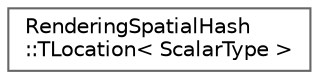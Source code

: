digraph "Graphical Class Hierarchy"
{
 // INTERACTIVE_SVG=YES
 // LATEX_PDF_SIZE
  bgcolor="transparent";
  edge [fontname=Helvetica,fontsize=10,labelfontname=Helvetica,labelfontsize=10];
  node [fontname=Helvetica,fontsize=10,shape=box,height=0.2,width=0.4];
  rankdir="LR";
  Node0 [id="Node000000",label="RenderingSpatialHash\l::TLocation\< ScalarType \>",height=0.2,width=0.4,color="grey40", fillcolor="white", style="filled",URL="$d0/db1/structRenderingSpatialHash_1_1TLocation.html",tooltip="Describes an object location in the rendering hierarchical spatial hash grid."];
}
